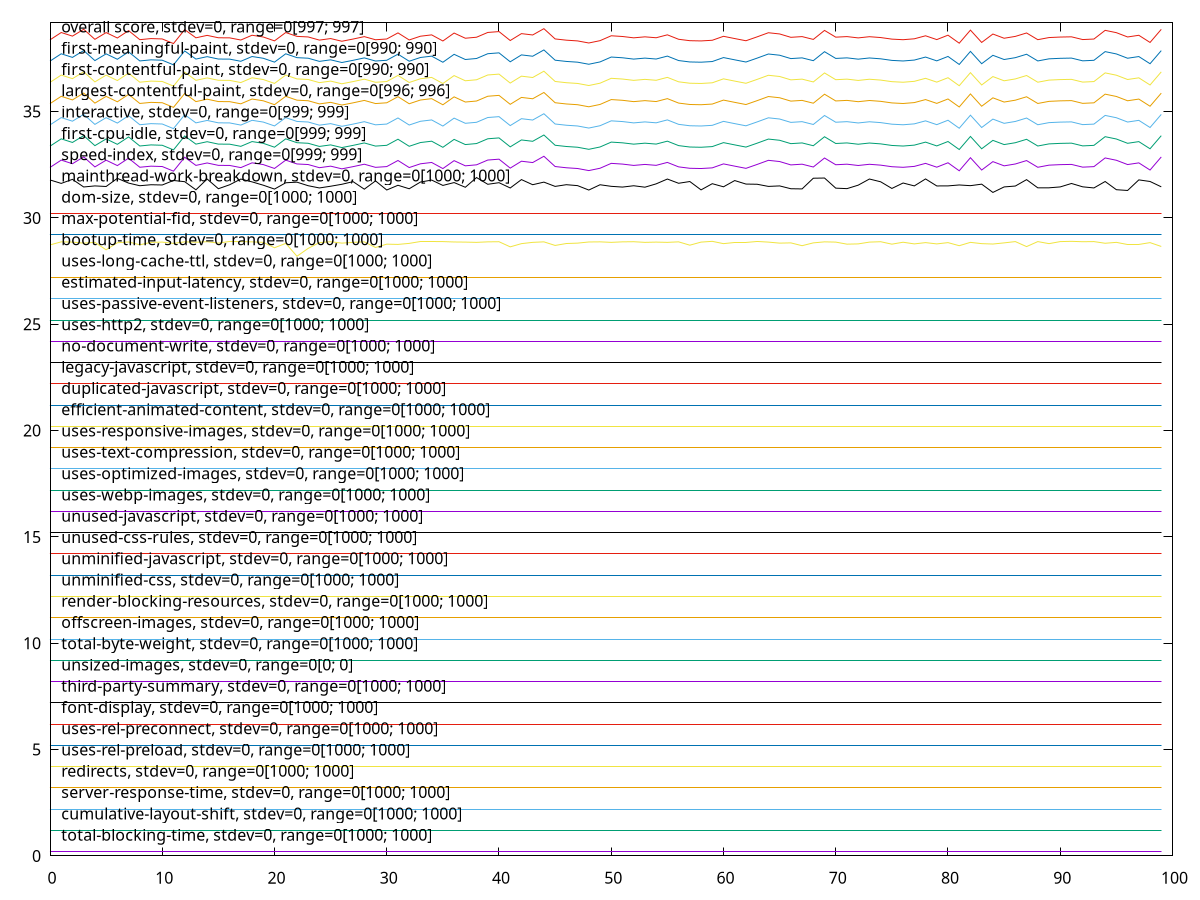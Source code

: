 $_totalBlockingTime <<EOF
0.2
0.2
0.2
0.2
0.2
0.2
0.2
0.2
0.2
0.2
0.2
0.2
0.2
0.2
0.2
0.2
0.2
0.2
0.2
0.2
0.2
0.2
0.2
0.2
0.2
0.2
0.2
0.2
0.2
0.2
0.2
0.2
0.2
0.2
0.2
0.2
0.2
0.2
0.2
0.2
0.2
0.2
0.2
0.2
0.2
0.2
0.2
0.2
0.2
0.2
0.2
0.2
0.2
0.2
0.2
0.2
0.2
0.2
0.2
0.2
0.2
0.2
0.2
0.2
0.2
0.2
0.2
0.2
0.2
0.2
0.2
0.2
0.2
0.2
0.2
0.2
0.2
0.2
0.2
0.2
0.2
0.2
0.2
0.2
0.2
0.2
0.2
0.2
0.2
0.2
0.2
0.2
0.2
0.2
0.2
0.2
0.2
0.2
0.2
0.2
EOF
$_cumulativeLayoutShift <<EOF
1.2
1.2
1.2
1.2
1.2
1.2
1.2
1.2
1.2
1.2
1.2
1.2
1.2
1.2
1.2
1.2
1.2
1.2
1.2
1.2
1.2
1.2
1.2
1.2
1.2
1.2
1.2
1.2
1.2
1.2
1.2
1.2
1.2
1.2
1.2
1.2
1.2
1.2
1.2
1.2
1.2
1.2
1.2
1.2
1.2
1.2
1.2
1.2
1.2
1.2
1.2
1.2
1.2
1.2
1.2
1.2
1.2
1.2
1.2
1.2
1.2
1.2
1.2
1.2
1.2
1.2
1.2
1.2
1.2
1.2
1.2
1.2
1.2
1.2
1.2
1.2
1.2
1.2
1.2
1.2
1.2
1.2
1.2
1.2
1.2
1.2
1.2
1.2
1.2
1.2
1.2
1.2
1.2
1.2
1.2
1.2
1.2
1.2
1.2
1.2
EOF
$_serverResponseTime <<EOF
2.2
2.2
2.2
2.2
2.2
2.2
2.2
2.2
2.2
2.2
2.2
2.2
2.2
2.2
2.2
2.2
2.2
2.2
2.2
2.2
2.2
2.2
2.2
2.2
2.2
2.2
2.2
2.2
2.2
2.2
2.2
2.2
2.2
2.2
2.2
2.2
2.2
2.2
2.2
2.2
2.2
2.2
2.2
2.2
2.2
2.2
2.2
2.2
2.2
2.2
2.2
2.2
2.2
2.2
2.2
2.2
2.2
2.2
2.2
2.2
2.2
2.2
2.2
2.2
2.2
2.2
2.2
2.2
2.2
2.2
2.2
2.2
2.2
2.2
2.2
2.2
2.2
2.2
2.2
2.2
2.2
2.2
2.2
2.2
2.2
2.2
2.2
2.2
2.2
2.2
2.2
2.2
2.2
2.2
2.2
2.2
2.2
2.2
2.2
2.2
EOF
$_redirects <<EOF
3.2
3.2
3.2
3.2
3.2
3.2
3.2
3.2
3.2
3.2
3.2
3.2
3.2
3.2
3.2
3.2
3.2
3.2
3.2
3.2
3.2
3.2
3.2
3.2
3.2
3.2
3.2
3.2
3.2
3.2
3.2
3.2
3.2
3.2
3.2
3.2
3.2
3.2
3.2
3.2
3.2
3.2
3.2
3.2
3.2
3.2
3.2
3.2
3.2
3.2
3.2
3.2
3.2
3.2
3.2
3.2
3.2
3.2
3.2
3.2
3.2
3.2
3.2
3.2
3.2
3.2
3.2
3.2
3.2
3.2
3.2
3.2
3.2
3.2
3.2
3.2
3.2
3.2
3.2
3.2
3.2
3.2
3.2
3.2
3.2
3.2
3.2
3.2
3.2
3.2
3.2
3.2
3.2
3.2
3.2
3.2
3.2
3.2
3.2
3.2
EOF
$_usesRelPreload <<EOF
4.2
4.2
4.2
4.2
4.2
4.2
4.2
4.2
4.2
4.2
4.2
4.2
4.2
4.2
4.2
4.2
4.2
4.2
4.2
4.2
4.2
4.2
4.2
4.2
4.2
4.2
4.2
4.2
4.2
4.2
4.2
4.2
4.2
4.2
4.2
4.2
4.2
4.2
4.2
4.2
4.2
4.2
4.2
4.2
4.2
4.2
4.2
4.2
4.2
4.2
4.2
4.2
4.2
4.2
4.2
4.2
4.2
4.2
4.2
4.2
4.2
4.2
4.2
4.2
4.2
4.2
4.2
4.2
4.2
4.2
4.2
4.2
4.2
4.2
4.2
4.2
4.2
4.2
4.2
4.2
4.2
4.2
4.2
4.2
4.2
4.2
4.2
4.2
4.2
4.2
4.2
4.2
4.2
4.2
4.2
4.2
4.2
4.2
4.2
4.2
EOF
$_usesRelPreconnect <<EOF
5.2
5.2
5.2
5.2
5.2
5.2
5.2
5.2
5.2
5.2
5.2
5.2
5.2
5.2
5.2
5.2
5.2
5.2
5.2
5.2
5.2
5.2
5.2
5.2
5.2
5.2
5.2
5.2
5.2
5.2
5.2
5.2
5.2
5.2
5.2
5.2
5.2
5.2
5.2
5.2
5.2
5.2
5.2
5.2
5.2
5.2
5.2
5.2
5.2
5.2
5.2
5.2
5.2
5.2
5.2
5.2
5.2
5.2
5.2
5.2
5.2
5.2
5.2
5.2
5.2
5.2
5.2
5.2
5.2
5.2
5.2
5.2
5.2
5.2
5.2
5.2
5.2
5.2
5.2
5.2
5.2
5.2
5.2
5.2
5.2
5.2
5.2
5.2
5.2
5.2
5.2
5.2
5.2
5.2
5.2
5.2
5.2
5.2
5.2
5.2
EOF
$_fontDisplay <<EOF
6.2
6.2
6.2
6.2
6.2
6.2
6.2
6.2
6.2
6.2
6.2
6.2
6.2
6.2
6.2
6.2
6.2
6.2
6.2
6.2
6.2
6.2
6.2
6.2
6.2
6.2
6.2
6.2
6.2
6.2
6.2
6.2
6.2
6.2
6.2
6.2
6.2
6.2
6.2
6.2
6.2
6.2
6.2
6.2
6.2
6.2
6.2
6.2
6.2
6.2
6.2
6.2
6.2
6.2
6.2
6.2
6.2
6.2
6.2
6.2
6.2
6.2
6.2
6.2
6.2
6.2
6.2
6.2
6.2
6.2
6.2
6.2
6.2
6.2
6.2
6.2
6.2
6.2
6.2
6.2
6.2
6.2
6.2
6.2
6.2
6.2
6.2
6.2
6.2
6.2
6.2
6.2
6.2
6.2
6.2
6.2
6.2
6.2
6.2
6.2
EOF
$_thirdPartySummary <<EOF
7.2
7.2
7.2
7.2
7.2
7.2
7.2
7.2
7.2
7.2
7.2
7.2
7.2
7.2
7.2
7.2
7.2
7.2
7.2
7.2
7.2
7.2
7.2
7.2
7.2
7.2
7.2
7.2
7.2
7.2
7.2
7.2
7.2
7.2
7.2
7.2
7.2
7.2
7.2
7.2
7.2
7.2
7.2
7.2
7.2
7.2
7.2
7.2
7.2
7.2
7.2
7.2
7.2
7.2
7.2
7.2
7.2
7.2
7.2
7.2
7.2
7.2
7.2
7.2
7.2
7.2
7.2
7.2
7.2
7.2
7.2
7.2
7.2
7.2
7.2
7.2
7.2
7.2
7.2
7.2
7.2
7.2
7.2
7.2
7.2
7.2
7.2
7.2
7.2
7.2
7.2
7.2
7.2
7.2
7.2
7.2
7.2
7.2
7.2
7.2
EOF
$_unsizedImages <<EOF
8.2
8.2
8.2
8.2
8.2
8.2
8.2
8.2
8.2
8.2
8.2
8.2
8.2
8.2
8.2
8.2
8.2
8.2
8.2
8.2
8.2
8.2
8.2
8.2
8.2
8.2
8.2
8.2
8.2
8.2
8.2
8.2
8.2
8.2
8.2
8.2
8.2
8.2
8.2
8.2
8.2
8.2
8.2
8.2
8.2
8.2
8.2
8.2
8.2
8.2
8.2
8.2
8.2
8.2
8.2
8.2
8.2
8.2
8.2
8.2
8.2
8.2
8.2
8.2
8.2
8.2
8.2
8.2
8.2
8.2
8.2
8.2
8.2
8.2
8.2
8.2
8.2
8.2
8.2
8.2
8.2
8.2
8.2
8.2
8.2
8.2
8.2
8.2
8.2
8.2
8.2
8.2
8.2
8.2
8.2
8.2
8.2
8.2
8.2
8.2
EOF
$_totalByteWeight <<EOF
9.2
9.2
9.2
9.2
9.2
9.2
9.2
9.2
9.2
9.2
9.2
9.2
9.2
9.2
9.2
9.2
9.2
9.2
9.2
9.2
9.2
9.2
9.2
9.2
9.2
9.2
9.2
9.2
9.2
9.2
9.2
9.2
9.2
9.2
9.2
9.2
9.2
9.2
9.2
9.2
9.2
9.2
9.2
9.2
9.2
9.2
9.2
9.2
9.2
9.2
9.2
9.2
9.2
9.2
9.2
9.2
9.2
9.2
9.2
9.2
9.2
9.2
9.2
9.2
9.2
9.2
9.2
9.2
9.2
9.2
9.2
9.2
9.2
9.2
9.2
9.2
9.2
9.2
9.2
9.2
9.2
9.2
9.2
9.2
9.2
9.2
9.2
9.2
9.2
9.2
9.2
9.2
9.2
9.2
9.2
9.2
9.2
9.2
9.2
9.2
EOF
$_offscreenImages <<EOF
10.2
10.2
10.2
10.2
10.2
10.2
10.2
10.2
10.2
10.2
10.2
10.2
10.2
10.2
10.2
10.2
10.2
10.2
10.2
10.2
10.2
10.2
10.2
10.2
10.2
10.2
10.2
10.2
10.2
10.2
10.2
10.2
10.2
10.2
10.2
10.2
10.2
10.2
10.2
10.2
10.2
10.2
10.2
10.2
10.2
10.2
10.2
10.2
10.2
10.2
10.2
10.2
10.2
10.2
10.2
10.2
10.2
10.2
10.2
10.2
10.2
10.2
10.2
10.2
10.2
10.2
10.2
10.2
10.2
10.2
10.2
10.2
10.2
10.2
10.2
10.2
10.2
10.2
10.2
10.2
10.2
10.2
10.2
10.2
10.2
10.2
10.2
10.2
10.2
10.2
10.2
10.2
10.2
10.2
10.2
10.2
10.2
10.2
10.2
10.2
EOF
$_renderBlockingResources <<EOF
11.2
11.2
11.2
11.2
11.2
11.2
11.2
11.2
11.2
11.2
11.2
11.2
11.2
11.2
11.2
11.2
11.2
11.2
11.2
11.2
11.2
11.2
11.2
11.2
11.2
11.2
11.2
11.2
11.2
11.2
11.2
11.2
11.2
11.2
11.2
11.2
11.2
11.2
11.2
11.2
11.2
11.2
11.2
11.2
11.2
11.2
11.2
11.2
11.2
11.2
11.2
11.2
11.2
11.2
11.2
11.2
11.2
11.2
11.2
11.2
11.2
11.2
11.2
11.2
11.2
11.2
11.2
11.2
11.2
11.2
11.2
11.2
11.2
11.2
11.2
11.2
11.2
11.2
11.2
11.2
11.2
11.2
11.2
11.2
11.2
11.2
11.2
11.2
11.2
11.2
11.2
11.2
11.2
11.2
11.2
11.2
11.2
11.2
11.2
11.2
EOF
$_unminifiedCss <<EOF
12.2
12.2
12.2
12.2
12.2
12.2
12.2
12.2
12.2
12.2
12.2
12.2
12.2
12.2
12.2
12.2
12.2
12.2
12.2
12.2
12.2
12.2
12.2
12.2
12.2
12.2
12.2
12.2
12.2
12.2
12.2
12.2
12.2
12.2
12.2
12.2
12.2
12.2
12.2
12.2
12.2
12.2
12.2
12.2
12.2
12.2
12.2
12.2
12.2
12.2
12.2
12.2
12.2
12.2
12.2
12.2
12.2
12.2
12.2
12.2
12.2
12.2
12.2
12.2
12.2
12.2
12.2
12.2
12.2
12.2
12.2
12.2
12.2
12.2
12.2
12.2
12.2
12.2
12.2
12.2
12.2
12.2
12.2
12.2
12.2
12.2
12.2
12.2
12.2
12.2
12.2
12.2
12.2
12.2
12.2
12.2
12.2
12.2
12.2
12.2
EOF
$_unminifiedJavascript <<EOF
13.2
13.2
13.2
13.2
13.2
13.2
13.2
13.2
13.2
13.2
13.2
13.2
13.2
13.2
13.2
13.2
13.2
13.2
13.2
13.2
13.2
13.2
13.2
13.2
13.2
13.2
13.2
13.2
13.2
13.2
13.2
13.2
13.2
13.2
13.2
13.2
13.2
13.2
13.2
13.2
13.2
13.2
13.2
13.2
13.2
13.2
13.2
13.2
13.2
13.2
13.2
13.2
13.2
13.2
13.2
13.2
13.2
13.2
13.2
13.2
13.2
13.2
13.2
13.2
13.2
13.2
13.2
13.2
13.2
13.2
13.2
13.2
13.2
13.2
13.2
13.2
13.2
13.2
13.2
13.2
13.2
13.2
13.2
13.2
13.2
13.2
13.2
13.2
13.2
13.2
13.2
13.2
13.2
13.2
13.2
13.2
13.2
13.2
13.2
13.2
EOF
$_unusedCssRules <<EOF
14.2
14.2
14.2
14.2
14.2
14.2
14.2
14.2
14.2
14.2
14.2
14.2
14.2
14.2
14.2
14.2
14.2
14.2
14.2
14.2
14.2
14.2
14.2
14.2
14.2
14.2
14.2
14.2
14.2
14.2
14.2
14.2
14.2
14.2
14.2
14.2
14.2
14.2
14.2
14.2
14.2
14.2
14.2
14.2
14.2
14.2
14.2
14.2
14.2
14.2
14.2
14.2
14.2
14.2
14.2
14.2
14.2
14.2
14.2
14.2
14.2
14.2
14.2
14.2
14.2
14.2
14.2
14.2
14.2
14.2
14.2
14.2
14.2
14.2
14.2
14.2
14.2
14.2
14.2
14.2
14.2
14.2
14.2
14.2
14.2
14.2
14.2
14.2
14.2
14.2
14.2
14.2
14.2
14.2
14.2
14.2
14.2
14.2
14.2
14.2
EOF
$_unusedJavascript <<EOF
15.2
15.2
15.2
15.2
15.2
15.2
15.2
15.2
15.2
15.2
15.2
15.2
15.2
15.2
15.2
15.2
15.2
15.2
15.2
15.2
15.2
15.2
15.2
15.2
15.2
15.2
15.2
15.2
15.2
15.2
15.2
15.2
15.2
15.2
15.2
15.2
15.2
15.2
15.2
15.2
15.2
15.2
15.2
15.2
15.2
15.2
15.2
15.2
15.2
15.2
15.2
15.2
15.2
15.2
15.2
15.2
15.2
15.2
15.2
15.2
15.2
15.2
15.2
15.2
15.2
15.2
15.2
15.2
15.2
15.2
15.2
15.2
15.2
15.2
15.2
15.2
15.2
15.2
15.2
15.2
15.2
15.2
15.2
15.2
15.2
15.2
15.2
15.2
15.2
15.2
15.2
15.2
15.2
15.2
15.2
15.2
15.2
15.2
15.2
15.2
EOF
$_usesWebpImages <<EOF
16.2
16.2
16.2
16.2
16.2
16.2
16.2
16.2
16.2
16.2
16.2
16.2
16.2
16.2
16.2
16.2
16.2
16.2
16.2
16.2
16.2
16.2
16.2
16.2
16.2
16.2
16.2
16.2
16.2
16.2
16.2
16.2
16.2
16.2
16.2
16.2
16.2
16.2
16.2
16.2
16.2
16.2
16.2
16.2
16.2
16.2
16.2
16.2
16.2
16.2
16.2
16.2
16.2
16.2
16.2
16.2
16.2
16.2
16.2
16.2
16.2
16.2
16.2
16.2
16.2
16.2
16.2
16.2
16.2
16.2
16.2
16.2
16.2
16.2
16.2
16.2
16.2
16.2
16.2
16.2
16.2
16.2
16.2
16.2
16.2
16.2
16.2
16.2
16.2
16.2
16.2
16.2
16.2
16.2
16.2
16.2
16.2
16.2
16.2
16.2
EOF
$_usesOptimizedImages <<EOF
17.2
17.2
17.2
17.2
17.2
17.2
17.2
17.2
17.2
17.2
17.2
17.2
17.2
17.2
17.2
17.2
17.2
17.2
17.2
17.2
17.2
17.2
17.2
17.2
17.2
17.2
17.2
17.2
17.2
17.2
17.2
17.2
17.2
17.2
17.2
17.2
17.2
17.2
17.2
17.2
17.2
17.2
17.2
17.2
17.2
17.2
17.2
17.2
17.2
17.2
17.2
17.2
17.2
17.2
17.2
17.2
17.2
17.2
17.2
17.2
17.2
17.2
17.2
17.2
17.2
17.2
17.2
17.2
17.2
17.2
17.2
17.2
17.2
17.2
17.2
17.2
17.2
17.2
17.2
17.2
17.2
17.2
17.2
17.2
17.2
17.2
17.2
17.2
17.2
17.2
17.2
17.2
17.2
17.2
17.2
17.2
17.2
17.2
17.2
17.2
EOF
$_usesTextCompression <<EOF
18.2
18.2
18.2
18.2
18.2
18.2
18.2
18.2
18.2
18.2
18.2
18.2
18.2
18.2
18.2
18.2
18.2
18.2
18.2
18.2
18.2
18.2
18.2
18.2
18.2
18.2
18.2
18.2
18.2
18.2
18.2
18.2
18.2
18.2
18.2
18.2
18.2
18.2
18.2
18.2
18.2
18.2
18.2
18.2
18.2
18.2
18.2
18.2
18.2
18.2
18.2
18.2
18.2
18.2
18.2
18.2
18.2
18.2
18.2
18.2
18.2
18.2
18.2
18.2
18.2
18.2
18.2
18.2
18.2
18.2
18.2
18.2
18.2
18.2
18.2
18.2
18.2
18.2
18.2
18.2
18.2
18.2
18.2
18.2
18.2
18.2
18.2
18.2
18.2
18.2
18.2
18.2
18.2
18.2
18.2
18.2
18.2
18.2
18.2
18.2
EOF
$_usesResponsiveImages <<EOF
19.2
19.2
19.2
19.2
19.2
19.2
19.2
19.2
19.2
19.2
19.2
19.2
19.2
19.2
19.2
19.2
19.2
19.2
19.2
19.2
19.2
19.2
19.2
19.2
19.2
19.2
19.2
19.2
19.2
19.2
19.2
19.2
19.2
19.2
19.2
19.2
19.2
19.2
19.2
19.2
19.2
19.2
19.2
19.2
19.2
19.2
19.2
19.2
19.2
19.2
19.2
19.2
19.2
19.2
19.2
19.2
19.2
19.2
19.2
19.2
19.2
19.2
19.2
19.2
19.2
19.2
19.2
19.2
19.2
19.2
19.2
19.2
19.2
19.2
19.2
19.2
19.2
19.2
19.2
19.2
19.2
19.2
19.2
19.2
19.2
19.2
19.2
19.2
19.2
19.2
19.2
19.2
19.2
19.2
19.2
19.2
19.2
19.2
19.2
19.2
EOF
$_efficientAnimatedContent <<EOF
20.2
20.2
20.2
20.2
20.2
20.2
20.2
20.2
20.2
20.2
20.2
20.2
20.2
20.2
20.2
20.2
20.2
20.2
20.2
20.2
20.2
20.2
20.2
20.2
20.2
20.2
20.2
20.2
20.2
20.2
20.2
20.2
20.2
20.2
20.2
20.2
20.2
20.2
20.2
20.2
20.2
20.2
20.2
20.2
20.2
20.2
20.2
20.2
20.2
20.2
20.2
20.2
20.2
20.2
20.2
20.2
20.2
20.2
20.2
20.2
20.2
20.2
20.2
20.2
20.2
20.2
20.2
20.2
20.2
20.2
20.2
20.2
20.2
20.2
20.2
20.2
20.2
20.2
20.2
20.2
20.2
20.2
20.2
20.2
20.2
20.2
20.2
20.2
20.2
20.2
20.2
20.2
20.2
20.2
20.2
20.2
20.2
20.2
20.2
20.2
EOF
$_duplicatedJavascript <<EOF
21.2
21.2
21.2
21.2
21.2
21.2
21.2
21.2
21.2
21.2
21.2
21.2
21.2
21.2
21.2
21.2
21.2
21.2
21.2
21.2
21.2
21.2
21.2
21.2
21.2
21.2
21.2
21.2
21.2
21.2
21.2
21.2
21.2
21.2
21.2
21.2
21.2
21.2
21.2
21.2
21.2
21.2
21.2
21.2
21.2
21.2
21.2
21.2
21.2
21.2
21.2
21.2
21.2
21.2
21.2
21.2
21.2
21.2
21.2
21.2
21.2
21.2
21.2
21.2
21.2
21.2
21.2
21.2
21.2
21.2
21.2
21.2
21.2
21.2
21.2
21.2
21.2
21.2
21.2
21.2
21.2
21.2
21.2
21.2
21.2
21.2
21.2
21.2
21.2
21.2
21.2
21.2
21.2
21.2
21.2
21.2
21.2
21.2
21.2
21.2
EOF
$_legacyJavascript <<EOF
22.2
22.2
22.2
22.2
22.2
22.2
22.2
22.2
22.2
22.2
22.2
22.2
22.2
22.2
22.2
22.2
22.2
22.2
22.2
22.2
22.2
22.2
22.2
22.2
22.2
22.2
22.2
22.2
22.2
22.2
22.2
22.2
22.2
22.2
22.2
22.2
22.2
22.2
22.2
22.2
22.2
22.2
22.2
22.2
22.2
22.2
22.2
22.2
22.2
22.2
22.2
22.2
22.2
22.2
22.2
22.2
22.2
22.2
22.2
22.2
22.2
22.2
22.2
22.2
22.2
22.2
22.2
22.2
22.2
22.2
22.2
22.2
22.2
22.2
22.2
22.2
22.2
22.2
22.2
22.2
22.2
22.2
22.2
22.2
22.2
22.2
22.2
22.2
22.2
22.2
22.2
22.2
22.2
22.2
22.2
22.2
22.2
22.2
22.2
22.2
EOF
$_noDocumentWrite <<EOF
23.2
23.2
23.2
23.2
23.2
23.2
23.2
23.2
23.2
23.2
23.2
23.2
23.2
23.2
23.2
23.2
23.2
23.2
23.2
23.2
23.2
23.2
23.2
23.2
23.2
23.2
23.2
23.2
23.2
23.2
23.2
23.2
23.2
23.2
23.2
23.2
23.2
23.2
23.2
23.2
23.2
23.2
23.2
23.2
23.2
23.2
23.2
23.2
23.2
23.2
23.2
23.2
23.2
23.2
23.2
23.2
23.2
23.2
23.2
23.2
23.2
23.2
23.2
23.2
23.2
23.2
23.2
23.2
23.2
23.2
23.2
23.2
23.2
23.2
23.2
23.2
23.2
23.2
23.2
23.2
23.2
23.2
23.2
23.2
23.2
23.2
23.2
23.2
23.2
23.2
23.2
23.2
23.2
23.2
23.2
23.2
23.2
23.2
23.2
23.2
EOF
$_usesHttp2 <<EOF
24.2
24.2
24.2
24.2
24.2
24.2
24.2
24.2
24.2
24.2
24.2
24.2
24.2
24.2
24.2
24.2
24.2
24.2
24.2
24.2
24.2
24.2
24.2
24.2
24.2
24.2
24.2
24.2
24.2
24.2
24.2
24.2
24.2
24.2
24.2
24.2
24.2
24.2
24.2
24.2
24.2
24.2
24.2
24.2
24.2
24.2
24.2
24.2
24.2
24.2
24.2
24.2
24.2
24.2
24.2
24.2
24.2
24.2
24.2
24.2
24.2
24.2
24.2
24.2
24.2
24.2
24.2
24.2
24.2
24.2
24.2
24.2
24.2
24.2
24.2
24.2
24.2
24.2
24.2
24.2
24.2
24.2
24.2
24.2
24.2
24.2
24.2
24.2
24.2
24.2
24.2
24.2
24.2
24.2
24.2
24.2
24.2
24.2
24.2
24.2
EOF
$_usesPassiveEventListeners <<EOF
25.2
25.2
25.2
25.2
25.2
25.2
25.2
25.2
25.2
25.2
25.2
25.2
25.2
25.2
25.2
25.2
25.2
25.2
25.2
25.2
25.2
25.2
25.2
25.2
25.2
25.2
25.2
25.2
25.2
25.2
25.2
25.2
25.2
25.2
25.2
25.2
25.2
25.2
25.2
25.2
25.2
25.2
25.2
25.2
25.2
25.2
25.2
25.2
25.2
25.2
25.2
25.2
25.2
25.2
25.2
25.2
25.2
25.2
25.2
25.2
25.2
25.2
25.2
25.2
25.2
25.2
25.2
25.2
25.2
25.2
25.2
25.2
25.2
25.2
25.2
25.2
25.2
25.2
25.2
25.2
25.2
25.2
25.2
25.2
25.2
25.2
25.2
25.2
25.2
25.2
25.2
25.2
25.2
25.2
25.2
25.2
25.2
25.2
25.2
25.2
EOF
$_estimatedInputLatency <<EOF
26.2
26.2
26.2
26.2
26.2
26.2
26.2
26.2
26.2
26.2
26.2
26.2
26.2
26.2
26.2
26.2
26.2
26.2
26.2
26.2
26.2
26.2
26.2
26.2
26.2
26.2
26.2
26.2
26.2
26.2
26.2
26.2
26.2
26.2
26.2
26.2
26.2
26.2
26.2
26.2
26.2
26.2
26.2
26.2
26.2
26.2
26.2
26.2
26.2
26.2
26.2
26.2
26.2
26.2
26.2
26.2
26.2
26.2
26.2
26.2
26.2
26.2
26.2
26.2
26.2
26.2
26.2
26.2
26.2
26.2
26.2
26.2
26.2
26.2
26.2
26.2
26.2
26.2
26.2
26.2
26.2
26.2
26.2
26.2
26.2
26.2
26.2
26.2
26.2
26.2
26.2
26.2
26.2
26.2
26.2
26.2
26.2
26.2
26.2
26.2
EOF
$_usesLongCacheTtl <<EOF
27.2
27.2
27.2
27.2
27.2
27.2
27.2
27.2
27.2
27.2
27.2
27.2
27.2
27.2
27.2
27.2
27.2
27.2
27.2
27.2
27.2
27.2
27.2
27.2
27.2
27.2
27.2
27.2
27.2
27.2
27.2
27.2
27.2
27.2
27.2
27.2
27.2
27.2
27.2
27.2
27.2
27.2
27.2
27.2
27.2
27.2
27.2
27.2
27.2
27.2
27.2
27.2
27.2
27.2
27.2
27.2
27.2
27.2
27.2
27.2
27.2
27.2
27.2
27.2
27.2
27.2
27.2
27.2
27.2
27.2
27.2
27.2
27.2
27.2
27.2
27.2
27.2
27.2
27.2
27.2
27.2
27.2
27.2
27.2
27.2
27.2
27.2
27.2
27.2
27.2
27.2
27.2
27.2
27.2
27.2
27.2
27.2
27.2
27.2
27.2
EOF
$_bootupTime <<EOF
28.73103448275862
28.875862068965517
28.863793103448277
28.81551724137931
28.851724137931033
28.501724137931035
28.83362068965517
28.869827586206895
28.737068965517242
28.851724137931033
28.863793103448277
28.803448275862067
28.875862068965517
28.857758620689655
28.881896551724136
28.81551724137931
28.89396551724138
28.887931034482758
28.875862068965517
28.851724137931033
28.598275862068963
28.803448275862067
28.2
28.56810344827586
28.839655172413792
28.881896551724136
28.81551724137931
28.851724137931033
28.875862068965517
28.610344827586207
28.767241379310345
28.7551724137931
28.803448275862067
28.875862068965517
28.875862068965517
28.887931034482758
28.869827586206895
28.863793103448277
28.851724137931033
28.875862068965517
28.881896551724136
28.64051724137931
28.791379310344826
28.851724137931033
28.875862068965517
28.70689655172414
28.79741379310345
28.81551724137931
28.869827586206895
28.875862068965517
28.851724137931033
28.875862068965517
28.881896551724136
28.851724137931033
28.863793103448277
28.851724137931033
28.875862068965517
28.71896551724138
28.863793103448277
28.9
28.791379310344826
28.851724137931033
28.851724137931033
28.89396551724138
28.863793103448277
28.81551724137931
28.82758620689655
28.694827586206895
28.82758620689655
28.875862068965517
28.863793103448277
28.767241379310345
28.779310344827586
28.863793103448277
28.881896551724136
28.767241379310345
28.857758620689655
28.779310344827586
28.839655172413792
28.779310344827586
28.839655172413792
28.694827586206895
28.851724137931033
28.791379310344826
28.773275862068964
28.82758620689655
28.887931034482758
28.65258620689655
28.887931034482758
28.791379310344826
28.887931034482758
28.9
28.881896551724136
28.887931034482758
28.80948275862069
28.851724137931033
28.773275862068964
28.773275862068964
28.839655172413792
28.658620689655173
EOF
$_maxPotentialFid <<EOF
29.2
29.2
29.2
29.2
29.2
29.2
29.2
29.2
29.2
29.2
29.2
29.2
29.2
29.2
29.2
29.2
29.2
29.2
29.2
29.2
29.2
29.2
29.2
29.2
29.2
29.2
29.2
29.2
29.2
29.2
29.2
29.2
29.2
29.2
29.2
29.2
29.2
29.2
29.2
29.2
29.2
29.2
29.2
29.2
29.2
29.2
29.2
29.2
29.2
29.2
29.2
29.2
29.2
29.2
29.2
29.2
29.2
29.2
29.2
29.2
29.2
29.2
29.2
29.2
29.2
29.2
29.2
29.2
29.2
29.2
29.2
29.2
29.2
29.2
29.2
29.2
29.2
29.2
29.2
29.2
29.2
29.2
29.2
29.2
29.2
29.2
29.2
29.2
29.2
29.2
29.2
29.2
29.2
29.2
29.2
29.2
29.2
29.2
29.2
29.2
EOF
$_domSize <<EOF
30.2
30.2
30.2
30.2
30.2
30.2
30.2
30.2
30.2
30.2
30.2
30.2
30.2
30.2
30.2
30.2
30.2
30.2
30.2
30.2
30.2
30.2
30.2
30.2
30.2
30.2
30.2
30.2
30.2
30.2
30.2
30.2
30.2
30.2
30.2
30.2
30.2
30.2
30.2
30.2
30.2
30.2
30.2
30.2
30.2
30.2
30.2
30.2
30.2
30.2
30.2
30.2
30.2
30.2
30.2
30.2
30.2
30.2
30.2
30.2
30.2
30.2
30.2
30.2
30.2
30.2
30.2
30.2
30.2
30.2
30.2
30.2
30.2
30.2
30.2
30.2
30.2
30.2
30.2
30.2
30.2
30.2
30.2
30.2
30.2
30.2
30.2
30.2
30.2
30.2
30.2
30.2
30.2
30.2
30.2
30.2
30.2
30.2
30.2
30.2
EOF
$_mainthreadWorkBreakdown <<EOF
31.786635933980346
31.6242324474357
31.81494420428726
31.456107232116462
31.505894855465446
31.479021604827274
31.8617602366981
31.638733142646657
31.514963587733963
31.561880104492754
31.549701379515717
31.761736370999632
31.704584296917044
31.322755366553853
31.83080003658593
31.373859152095513
31.559339957488447
31.828392400068193
31.695645808598428
31.539294177883804
31.35762800259698
31.653921625376647
31.68267978487371
31.515072154106665
31.410428273716537
31.491010902841225
31.58293444156742
31.706872833901404
31.352727091395447
31.74178733974723
31.314209166342316
31.536456861516587
31.37191146114904
31.687283815225083
31.780734072999007
31.529152614593425
31.663507852954
31.442601793448393
31.9
31.58224687410049
31.658346907404507
31.408811039903647
31.803328137868245
31.56248829183095
31.684657948146448
31.483228354333846
31.56360184593955
31.51929341482694
31.311852283619693
31.56045882218781
31.486396268423494
31.45139473319332
31.513985744647513
31.44594031637876
31.602553765085897
31.829745053012157
31.630257926353604
31.71243127056771
31.31959404424721
31.61058727079198
31.46405384046946
31.757804311311105
31.593255846106764
31.583817365179105
31.483114967597572
31.506334526902926
31.37346995938802
31.364601851067114
31.867832228518086
31.876898262703314
31.401054951439182
31.37825797408046
31.541179233444097
31.830507303717923
31.700374350542415
31.387117296209887
31.64274652136745
31.506444402585643
31.83388801552654
31.50468438429799
31.507103309488627
31.55073337131223
31.517780968603134
31.58879749880536
31.2
31.458569995353617
31.500487198500327
31.801367539643397
31.415384806754712
31.417235913165513
31.459038213661454
31.620734995541255
31.462890305193124
31.410676800562015
31.713675190877385
31.327818685987715
31.29207690037206
31.789522042011424
31.714606044282196
31.462890305193124
EOF
$_speedIndex <<EOF
32.375172897112414
32.71942817391118
32.54992412168895
32.87115665391451
32.399391441067785
32.71605068246654
32.46182293666486
32.80924189125916
32.38363868607575
32.434603031535104
32.41748628017177
32.2
32.854162553182086
32.470960032245664
32.58514144517102
32.47249617956377
32.46877699766996
32.366867620638125
32.59159300178772
32.50878281549356
32.326981441191315
32.71946838063651
32.538178995860875
32.51136785055754
32.3626941603224
32.43549309017293
32.30925669048926
32.41262930403509
32.526632743528964
32.37914269531459
32.41505785620818
32.70201533135579
32.36962270761482
32.54572689654817
32.60904796765644
32.32134433011343
32.6942518073225
32.450823668025286
32.49832001422243
32.72280541527739
32.763393145935005
32.34291573243246
32.667531977246824
32.60433215523677
32.900000000000006
32.41789100503686
32.35969551852203
32.32475101199809
32.22711487619029
32.33663187322832
32.566507471795845
32.53256771891861
32.470030233907366
32.51621439872241
32.473506774777825
32.61098251932991
32.401780205589354
32.335374998593885
32.32385881011347
32.35535929940321
32.54177146723401
32.43549309017293
32.33249622111442
32.51645671268909
32.70929494925639
32.65223347243751
32.49387563165014
32.527844025387324
32.39550437274878
32.81822957433984
32.501350028320864
32.52792477637057
32.466674718157925
32.522837186523795
32.48324777224695
32.409067195587475
32.381654023556564
32.42436611855433
32.56582166147157
32.38683826794016
32.59449590564923
32.21780736249128
32.832068737945946
32.25291412344051
32.64808588994477
32.4500552383679
32.53753312845787
32.698153847167255
32.382828630073334
32.4824798848212
32.50648039601579
32.51734518629138
32.38845822459582
32.41291264172739
32.82123844643154
32.71223059910041
32.51035808856773
32.58941570307938
32.252751653565376
32.86819116029903
EOF
$_firstCpuIdle <<EOF
33.375029631294446
33.71928147398914
33.54973287063857
33.87112632686076
33.39923585307616
33.71590221570799
33.461643992626726
33.809155325241825
33.38349090582742
33.43443277993364
33.4173226752238
33.2
33.85411558674917
33.47077868741515
33.58495205093872
33.47231445663974
33.468596202798985
33.3667289999052
33.591404367756404
33.508594299476066
33.326868110926505
33.71932170196742
33.53798798689738
33.51117900721351
33.36255795460784
33.43532251788207
33.309156182159285
33.41246775104703
33.52644239223899
33.3789972848634
33.414895268043935
33.70185990594818
33.369482522246486
33.54553568255224
33.60886204278173
33.32123497208819
33.694092798325364
33.45064795885835
33.49813303585337
33.722660517874104
33.76327271365374
33.34279170679901
33.667362079417245
33.60414540448263
33.900000000000006
33.41772723241367
33.359561081381734
33.32463924164504
33.22708648880979
33.33651197140288
33.56631661239369
33.532376977603306
33.46984912150396
33.516024997865856
33.47332480712408
33.610796953375264
33.4016235009473
33.33525593629053
33.32374766806635
33.355227469085186
33.54158033849979
33.43532251788207
33.332379100147314
33.51626728588091
33.70914305587315
33.65205834765846
33.49368940970832
33.52765358556708
33.39535063971229
33.81815042266196
33.501162569538835
33.527734330814155
33.46649446693056
33.52264714227658
33.48306360878808
33.4089071941265
33.38150728166964
33.424199732567295
33.56563076884218
33.38668883945824
33.59430765611714
33.217788463420106
33.83200150030049
33.25286083549173
33.64790947442769
33.44987976926813
33.5373421452923
33.69799661569415
33.382681272162806
33.48229588372644
33.5062921890713
33.51715566589059
33.38830797373586
33.41275096702161
33.82116183374461
33.712080177128115
33.51016937060287
33.589226797940626
33.25269851598499
33.868157864042516
EOF
$_interactive <<EOF
34.374925566747756
34.719174850177644
34.54959390806388
34.87110427873745
34.39912283321478
34.71579430837486
34.46151399252492
34.80909239766204
34.383383560516
34.43430910068258
34.41720382801855
34.2
34.85408144263077
34.47064694105505
34.58481442896524
34.47218243523406
34.46846485648223
34.366628310894384
34.591267296608706
34.50845733412003
34.3267857977596
34.71921509359146
34.5378492030982
34.5110418034228
34.36245902051265
34.43519860546381
34.30908318399696
34.412350395444506
34.52630408912711
34.378891661779406
34.4147771599648
34.70174694379953
34.36938069624709
34.54539674794221
34.608726936078405
34.32115554479447
34.693977233245995
34.45052031131269
34.49799719018293
34.722555203525104
34.763185174755485
34.342701622937064
34.66723860635989
34.60400969876304
34.900000000000006
34.41760826331418
34.359463432417186
34.3245580617841
34.2270658743299
34.33642488375885
34.566177930329914
34.53223838965796
34.46971754421441
34.515887387832294
34.47319260769114
34.6106621070324
34.40150966946439
34.335169458604156
34.323666944677
34.35513171432786
34.54144146680951
34.43519860546381
34.33229403292109
34.5161296569337
34.70903265935401
34.651931079374904
34.49355411467395
34.52751521783936
34.395238968053896
34.81809288388313
34.50102637411086
34.527595958894736
34.46636351605341
34.52250906317752
34.48292981179874
34.408790966320765
34.38140069098276
34.42407886366545
34.56549206280848
34.38658029628744
34.594170863668076
34.217774739423454
34.83195262113889
34.25282213683475
34.6477812690741
34.4497522963035
34.537203380407306
34.69788234169816
34.38257423378864
34.48216220487711
34.50615544883882
34.5170179687326
34.388198832881834
34.41263352294569
34.82110614037208
34.71197084946708
34.51003225814855
34.58908953032661
34.25265992653774
34.8681336574052
EOF
$_largestContentfulPaint <<EOF
35.3751134671204
35.71936746085031
35.54984487978362
35.87114411574627
35.39932691007818
35.71598923677058
35.46174874985188
35.80920608701141
35.38357738688425
35.434532435478566
35.417418432377296
35.2
35.85414313350946
35.470884854739595
35.58506299129885
35.47242084609839
35.4687020470484
35.36681011432098
35.591514866231854
35.508704685086876
35.32693441392022
35.719407676386055
35.53809984797564
35.511289585854804
35.362637654280114
35.43542236156802
35.30921497880805
35.41256230500198
35.526553862006594
35.37908237729144
35.41499042897271
35.70195099956414
35.36956455329255
35.545647667746046
35.608970963380685
35.321298949434656
35.694185988791105
35.4507508169217
35.498242515616624
35.72274544957836
35.76334331885286
35.34286427254662
35.66746163875631
35.60425480643596
35.900000000000006
35.41782308789008
35.35963974506024
35.32470463132816
35.227103088724284
35.33658212226561
35.5664284010321
35.53248867893695
35.46995515228293
35.51613590553628
35.473431340375406
35.61090566471638
35.401715212509714
35.33532559555763
35.32381268989234
35.35530460582814
35.54169227164243
35.43542236156802
35.332447622665775
35.51637820887673
35.709232082507164
35.6521609624451
35.493798444251205
35.52776510782279
35.39544060944002
35.81819683871307
35.501272332186694
35.52784585647362
35.46659999185223
35.52275843022082
35.483171432595505
35.40900083841188
35.381593154265865
35.424297120646685
35.56574257657244
35.3867762864016
35.594417930890785
35.21779951442514
35.83204093235778
35.2528920001937
35.64801284347022
35.44998248642167
35.53745399091666
35.698088766131484
35.38276750573588
35.48240361207838
35.50640239249052
35.517266644159704
35.38839590262075
35.412845592344866
35.82120676153501
35.71216834258857
35.51027987529876
35.58933745407208
35.25272959271889
35.86817739429194
EOF
$_firstContentfulPaint <<EOF
36.37485527850259
36.71910294128937
36.549500119960165
36.87108941900692
36.39904650430382
36.71572153278018
36.4614262196718
36.809049974955975
36.38331105900973
36.43422558563954
36.41712356986775
36.2
36.85405842887035
36.470557992711655
36.584721559907784
36.47209330179567
36.46837617739079
36.36656030013622
36.59117480186254
36.5083648774024
36.326730189415635
36.71914319512247
36.53775553086105
36.51094918678722
36.362392193903226
36.435114933302415
36.30903386480668
36.412271142914335
36.52621073662361
36.378820322075384
36.4146974001099
36.70167075443128
36.36931191832728
36.545302976988104
36.60863577387319
36.321101884752764
36.69389928562767
36.45043412273533
36.49790548511152
36.722484178811285
36.763126148417186
36.34264076914405
36.667155315150914
36.60391813049421
36.900000000000006
36.41752792299347
36.359397473018625
36.324503218534325
36.227051941776814
36.336366052373634
36.56608433831388
36.532144847319216
36.469628709655794
36.515794498935804
36.47310335444252
36.61057112126784
36.4014327932164
36.33511103895684
36.32361240959631
36.3550670332028
36.54134773670991
36.435114933302415
36.33223656538815
36.516036755369065
36.70895820278464
36.6518452222751
36.49346277955347
36.52742182221238
36.39516354839703
36.81805409557031
36.50093443414173
36.5275025604752
36.46627510313355
36.52241586034449
36.48283948380266
36.408712474193145
36.381328698527206
36.423997242692785
36.56539845433029
36.38650698675323
36.5940785581531
36.21776546352048
36.83191967248704
36.25279598478471
36.64769477824367
36.44966622530985
36.537109720662016
36.69780526621438
36.38250193932765
36.482071956339134
36.50606314315726
36.51692502148272
36.388125120197344
36.41255421075984
36.82106859658546
36.711897114731265
36.50993970276579
36.58899690212562
36.25263384827555
36.86811734269009
EOF
$_firstMeaningfulPaint <<EOF
37.37485527850259
37.71910294128937
37.549500119960165
37.87108941900692
37.39904650430382
37.71572153278018
37.4614262196718
37.809049974955975
37.38331105900973
37.43422558563954
37.41712356986775
37.2
37.85405842887035
37.470557992711655
37.584721559907784
37.47209330179567
37.46837617739079
37.36656030013622
37.59117480186254
37.5083648774024
37.326730189415635
37.71914319512247
37.53775553086105
37.51094918678722
37.362392193903226
37.435114933302415
37.30903386480668
37.412271142914335
37.52621073662361
37.378820322075384
37.4146974001099
37.70167075443128
37.36931191832728
37.545302976988104
37.60863577387319
37.321101884752764
37.69389928562767
37.45043412273533
37.49790548511152
37.722484178811285
37.763126148417186
37.34264076914405
37.667155315150914
37.60391813049421
37.900000000000006
37.41752792299347
37.359397473018625
37.324503218534325
37.227051941776814
37.336366052373634
37.56608433831388
37.532144847319216
37.469628709655794
37.515794498935804
37.47310335444252
37.61057112126784
37.4014327932164
37.33511103895684
37.32361240959631
37.3550670332028
37.54134773670991
37.435114933302415
37.33223656538815
37.516036755369065
37.70895820278464
37.6518452222751
37.49346277955347
37.52742182221238
37.39516354839703
37.81805409557031
37.50093443414173
37.5275025604752
37.46627510313355
37.52241586034449
37.48283948380266
37.408712474193145
37.381328698527206
37.423997242692785
37.56539845433029
37.38650698675323
37.5940785581531
37.21776546352048
37.83191967248704
37.25279598478471
37.64769477824367
37.44966622530985
37.537109720662016
37.69780526621438
37.38250193932765
37.482071956339134
37.50606314315726
37.51692502148272
37.388125120197344
37.41255421075984
37.82106859658546
37.711897114731265
37.50993970276579
37.58899690212562
37.25263384827555
37.86811734269009
EOF
$_overallScore <<EOF
38.37497828081786
38.71922894677969
38.549664356685724
38.87111547294728
38.3991800900175
38.715849055321776
38.461579870663535
38.80912433788036
38.383437938585004
38.43437176781421
38.41726404203644
38.2
38.85409877681131
38.47071370694032
38.58488420932674
38.47224934098418
38.468531418963195
38.36667931312171
38.59133679975739
38.50852675700807
38.326827484353856
38.71926918236874
38.53791955726309
38.51111134799668
38.36250913285383
38.435261390999614
38.30912015008496
38.412409852407805
38.52637419586885
38.378945166307815
38.41483699883142
38.70180425158696
38.3694322750508
38.54546718101695
38.608795448678116
38.321195768825675
38.694035859436966
38.450584993997595
38.49806604221036
38.722608636593485
38.763229597506644
38.34274724827281
38.667301236512586
38.60407851362043
38.900000000000006
38.417668539202595
38.359512893128816
38.32459917400499
38.227076309500944
38.33646899030019
38.56624824214126
38.532308642712756
38.46978422413004
38.51595713988498
38.47325960397127
38.61073048821744
38.401567338077676
38.335213255974274
38.32370782555562
38.35518021462133
38.54151186669932
38.435261390999614
38.33233711537381
38.51619941864912
38.70908866744051
38.65199563003023
38.49362268620825
38.52758535772701
38.39529554083002
38.81812209011971
38.501095404380756
38.52766610093433
38.46642987749277
38.522579055137065
38.48299762074561
38.40884985092582
38.38145468628401
38.424140103922035
38.565562386547846
38.38663528197295
38.59424022643044
38.21778168629454
38.83197743341354
38.25284172865142
38.64784629376291
38.4498168902892
38.53727372477179
38.697940313970385
38.38262845617048
38.48222995370795
38.506224756882446
38.517087765311146
38.38825412175134
38.41269302481114
38.82113441028986
38.712026316036315
38.51010175610564
38.58915913239377
38.25267946305061
38.86814594735984
EOF
set key outside below
set terminal pngcairo
set output "report_00006_2020-11-02T20-21-41.718Z/./exp-pages+cached+noexternal+nofonts+nosvg+noimg+nocss+nojs//jitter_comparison.png"
unset label
set label "total-blocking-time, stdev=0, range=0[1000; 1000]" at 1,1 left front
set label "cumulative-layout-shift, stdev=0, range=0[1000; 1000]" at 1,2 left front
set label "server-response-time, stdev=0, range=0[1000; 1000]" at 1,3 left front
set label "redirects, stdev=0, range=0[1000; 1000]" at 1,4 left front
set label "uses-rel-preload, stdev=0, range=0[1000; 1000]" at 1,5 left front
set label "uses-rel-preconnect, stdev=0, range=0[1000; 1000]" at 1,6 left front
set label "font-display, stdev=0, range=0[1000; 1000]" at 1,7 left front
set label "third-party-summary, stdev=0, range=0[1000; 1000]" at 1,8 left front
set label "unsized-images, stdev=0, range=0[0; 0]" at 1,9 left front
set label "total-byte-weight, stdev=0, range=0[1000; 1000]" at 1,10 left front
set label "offscreen-images, stdev=0, range=0[1000; 1000]" at 1,11 left front
set label "render-blocking-resources, stdev=0, range=0[1000; 1000]" at 1,12 left front
set label "unminified-css, stdev=0, range=0[1000; 1000]" at 1,13 left front
set label "unminified-javascript, stdev=0, range=0[1000; 1000]" at 1,14 left front
set label "unused-css-rules, stdev=0, range=0[1000; 1000]" at 1,15 left front
set label "unused-javascript, stdev=0, range=0[1000; 1000]" at 1,16 left front
set label "uses-webp-images, stdev=0, range=0[1000; 1000]" at 1,17 left front
set label "uses-optimized-images, stdev=0, range=0[1000; 1000]" at 1,18 left front
set label "uses-text-compression, stdev=0, range=0[1000; 1000]" at 1,19 left front
set label "uses-responsive-images, stdev=0, range=0[1000; 1000]" at 1,20 left front
set label "efficient-animated-content, stdev=0, range=0[1000; 1000]" at 1,21 left front
set label "duplicated-javascript, stdev=0, range=0[1000; 1000]" at 1,22 left front
set label "legacy-javascript, stdev=0, range=0[1000; 1000]" at 1,23 left front
set label "no-document-write, stdev=0, range=0[1000; 1000]" at 1,24 left front
set label "uses-http2, stdev=0, range=0[1000; 1000]" at 1,25 left front
set label "uses-passive-event-listeners, stdev=0, range=0[1000; 1000]" at 1,26 left front
set label "estimated-input-latency, stdev=0, range=0[1000; 1000]" at 1,27 left front
set label "uses-long-cache-ttl, stdev=0, range=0[1000; 1000]" at 1,28 left front
set label "bootup-time, stdev=0, range=0[1000; 1000]" at 1,29 left front
set label "max-potential-fid, stdev=0, range=0[1000; 1000]" at 1,30 left front
set label "dom-size, stdev=0, range=0[1000; 1000]" at 1,31 left front
set label "mainthread-work-breakdown, stdev=0, range=0[1000; 1000]" at 1,32 left front
set label "speed-index, stdev=0, range=0[999; 999]" at 1,33 left front
set label "first-cpu-idle, stdev=0, range=0[999; 999]" at 1,34 left front
set label "interactive, stdev=0, range=0[999; 999]" at 1,35 left front
set label "largest-contentful-paint, stdev=0, range=0[996; 996]" at 1,36 left front
set label "first-contentful-paint, stdev=0, range=0[990; 990]" at 1,37 left front
set label "first-meaningful-paint, stdev=0, range=0[990; 990]" at 1,38 left front
set label "overall score, stdev=0, range=0[997; 997]" at 1,39 left front
set yrange [0:39+0.2]
set terminal pngcairo size 640, 4680
unset key
plot $_totalBlockingTime title "total-blocking-time" with line ,$_cumulativeLayoutShift title "cumulative-layout-shift" with line ,$_serverResponseTime title "server-response-time" with line ,$_redirects title "redirects" with line ,$_usesRelPreload title "uses-rel-preload" with line ,$_usesRelPreconnect title "uses-rel-preconnect" with line ,$_fontDisplay title "font-display" with line ,$_thirdPartySummary title "third-party-summary" with line ,$_unsizedImages title "unsized-images" with line ,$_totalByteWeight title "total-byte-weight" with line ,$_offscreenImages title "offscreen-images" with line ,$_renderBlockingResources title "render-blocking-resources" with line ,$_unminifiedCss title "unminified-css" with line ,$_unminifiedJavascript title "unminified-javascript" with line ,$_unusedCssRules title "unused-css-rules" with line ,$_unusedJavascript title "unused-javascript" with line ,$_usesWebpImages title "uses-webp-images" with line ,$_usesOptimizedImages title "uses-optimized-images" with line ,$_usesTextCompression title "uses-text-compression" with line ,$_usesResponsiveImages title "uses-responsive-images" with line ,$_efficientAnimatedContent title "efficient-animated-content" with line ,$_duplicatedJavascript title "duplicated-javascript" with line ,$_legacyJavascript title "legacy-javascript" with line ,$_noDocumentWrite title "no-document-write" with line ,$_usesHttp2 title "uses-http2" with line ,$_usesPassiveEventListeners title "uses-passive-event-listeners" with line ,$_estimatedInputLatency title "estimated-input-latency" with line ,$_usesLongCacheTtl title "uses-long-cache-ttl" with line ,$_bootupTime title "bootup-time" with line ,$_maxPotentialFid title "max-potential-fid" with line ,$_domSize title "dom-size" with line ,$_mainthreadWorkBreakdown title "mainthread-work-breakdown" with line ,$_speedIndex title "speed-index" with line ,$_firstCpuIdle title "first-cpu-idle" with line ,$_interactive title "interactive" with line ,$_largestContentfulPaint title "largest-contentful-paint" with line ,$_firstContentfulPaint title "first-contentful-paint" with line ,$_firstMeaningfulPaint title "first-meaningful-paint" with line ,$_overallScore title "overall score" with line ,